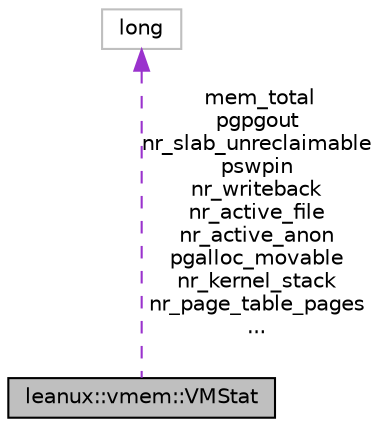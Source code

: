 digraph "leanux::vmem::VMStat"
{
 // LATEX_PDF_SIZE
  bgcolor="transparent";
  edge [fontname="Helvetica",fontsize="10",labelfontname="Helvetica",labelfontsize="10"];
  node [fontname="Helvetica",fontsize="10",shape=record];
  Node1 [label="leanux::vmem::VMStat",height=0.2,width=0.4,color="black", fillcolor="grey75", style="filled", fontcolor="black",tooltip="information from /proc/vmstat."];
  Node2 -> Node1 [dir="back",color="darkorchid3",fontsize="10",style="dashed",label=" mem_total\npgpgout\nnr_slab_unreclaimable\npswpin\nnr_writeback\nnr_active_file\nnr_active_anon\npgalloc_movable\nnr_kernel_stack\nnr_page_table_pages\n..." ,fontname="Helvetica"];
  Node2 [label="long",height=0.2,width=0.4,color="grey75",tooltip=" "];
}
